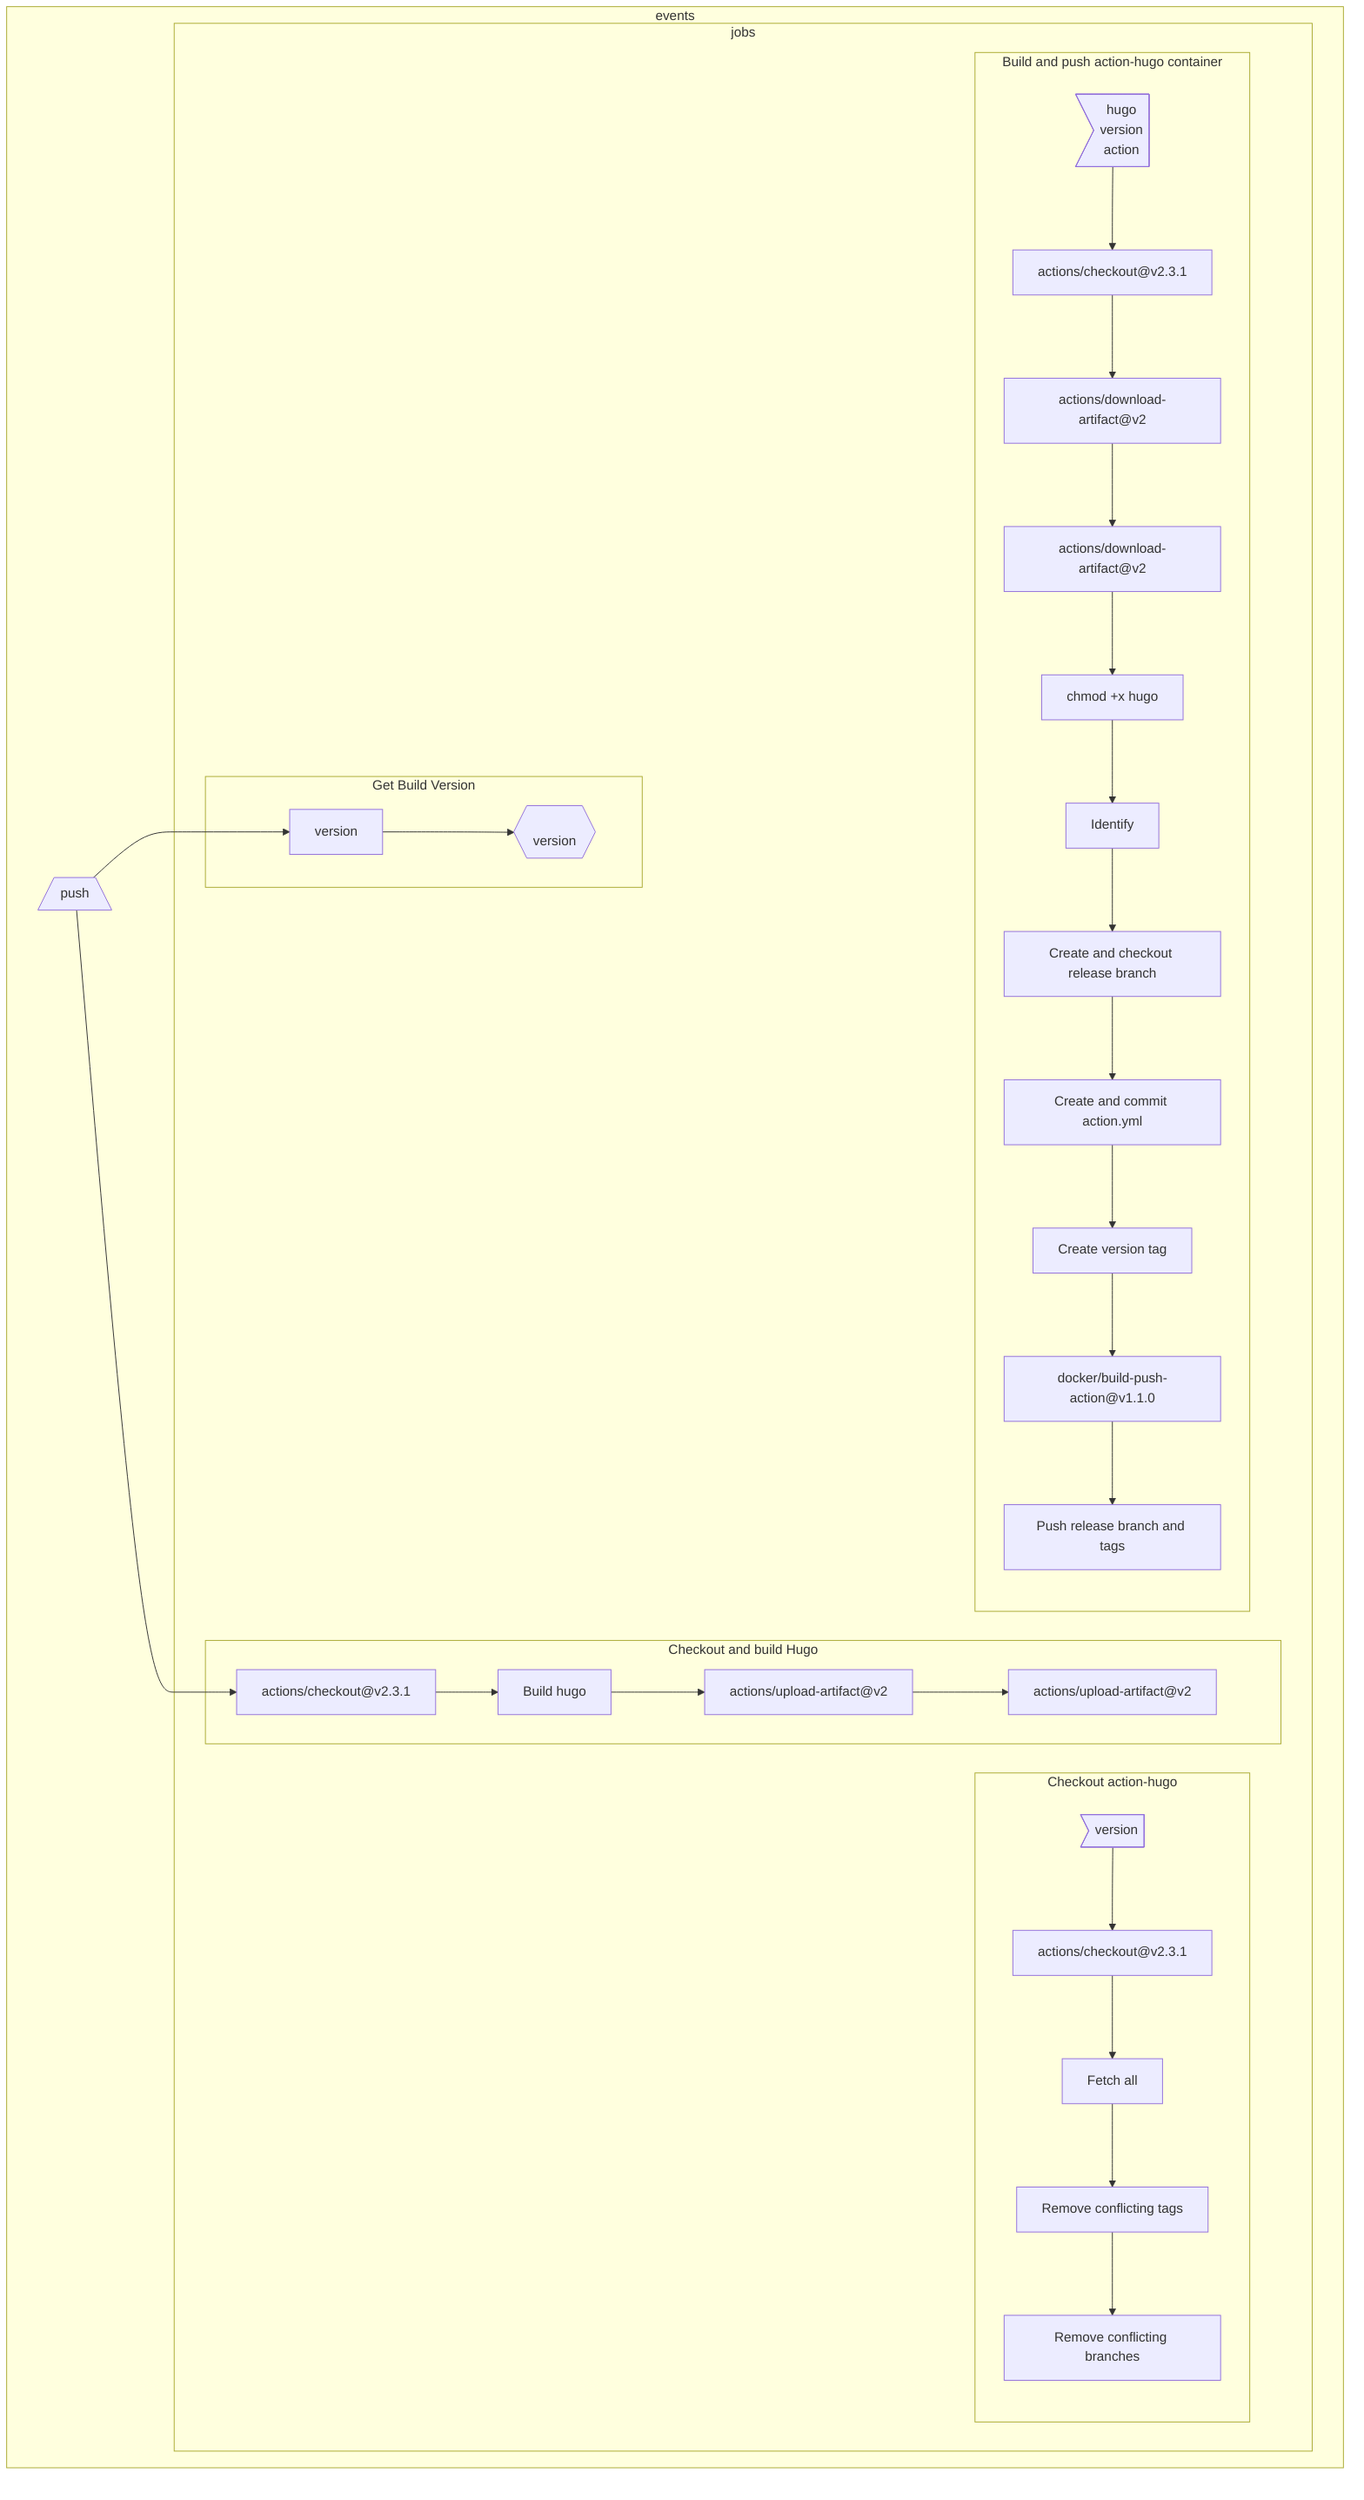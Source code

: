 graph TB
				version_output{{version}}
	subgraph events
		push[/push\]
		push --> version_1
		push --> hugo_1
		subgraph jobs
			subgraph job_version["Get Build Version"]
				version_1["version"]
				version_output{{<br>version}}
				version_1 --> version_output
			end
			subgraph job_hugo["Checkout and build Hugo"]
				hugo_1["actions/checkout@v2.3.1"]
				hugo_2["Build hugo"]
				hugo_3["actions/upload-artifact@v2"]
				hugo_4["actions/upload-artifact@v2"]
				hugo_1 --> hugo_2
				hugo_2 --> hugo_3
				hugo_3 --> hugo_4
			end
			subgraph job_action["Checkout action-hugo"]
				action_needs>version]
				action_1["actions/checkout@v2.3.1"]
				action_2["Fetch all"]
				action_3["Remove conflicting tags"]
				action_4["Remove conflicting branches"]
				action_needs --> action_1
				action_1 --> action_2
				action_2 --> action_3
				action_3 --> action_4
			end
			subgraph job_build_and_push_container["Build and push action-hugo container"]
				build_and_push_container_needs>hugo<br>version<br>action]
				build_and_push_container_1["actions/checkout@v2.3.1"]
				build_and_push_container_2["actions/download-artifact@v2"]
				build_and_push_container_3["actions/download-artifact@v2"]
				build_and_push_container_4["chmod +x hugo"]
				build_and_push_container_5["Identify"]
				build_and_push_container_6["Create and checkout release branch"]
				build_and_push_container_7["Create and commit action.yml"]
				build_and_push_container_8["Create version tag"]
				build_and_push_container_9["docker/build-push-action@v1.1.0"]
				build_and_push_container_10["Push release branch and tags"]
				build_and_push_container_needs --> build_and_push_container_1
				build_and_push_container_1 --> build_and_push_container_2
				build_and_push_container_2 --> build_and_push_container_3
				build_and_push_container_3 --> build_and_push_container_4
				build_and_push_container_4 --> build_and_push_container_5
				build_and_push_container_5 --> build_and_push_container_6
				build_and_push_container_6 --> build_and_push_container_7
				build_and_push_container_7 --> build_and_push_container_8
				build_and_push_container_8 --> build_and_push_container_9
				build_and_push_container_9 --> build_and_push_container_10
			end
		end
	end